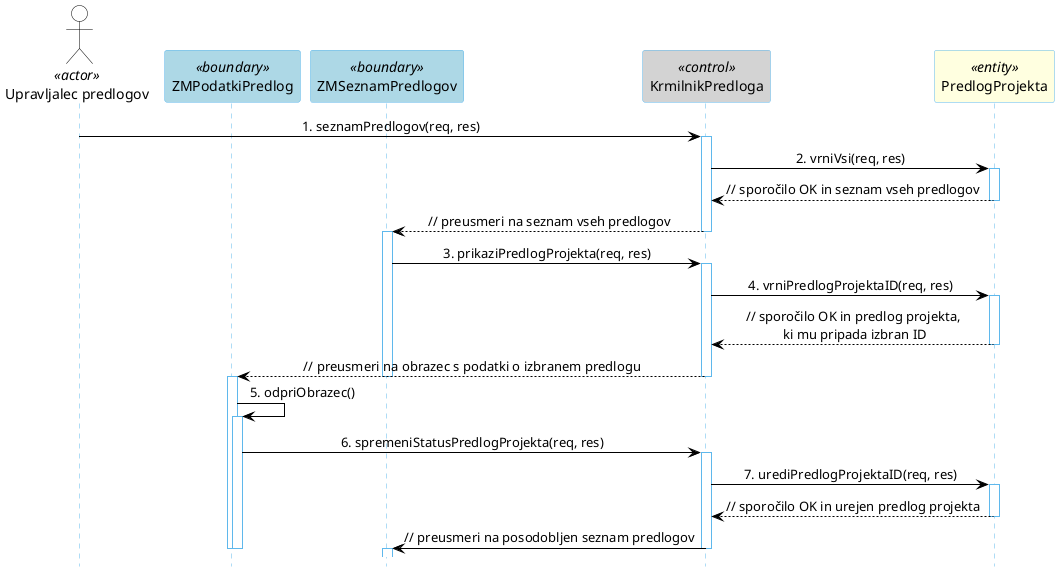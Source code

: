 @startuml
hide footbox

skinparam backgroundcolor transparent
skinparam defaultTextAlignment center
skinparam actorBorderColor black
skinparam actorBackgroundColor white
skinparam arrowColor black  
skinparam sequenceLifeLineBorderColor #5FB8EC
skinparam sequenceParticipantBorderColor #5FB8EC
skinparam sequenceParticipantBackgroundColor white


actor "Upravljalec predlogov" as Prijavljen <<actor>>
participant "ZMPodatkiPredlog" as PodatkiPredlog <<boundary>> #lightBlue
participant "ZMSeznamPredlogov" as SeznamPredlogov <<boundary>>  #lightBlue
participant "KrmilnikPredloga" as PKrmilnik <<control>> #lightGray
participant “PredlogProjekta” as Predloga <<entity>> #lightYellow

Prijavljen -> PKrmilnik: 1. seznamPredlogov(req, res)
activate PKrmilnik
PKrmilnik -> Predloga: 2. vrniVsi(req, res)
activate Predloga
PKrmilnik <-- Predloga: // sporočilo OK in seznam vseh predlogov
deactivate Predloga
SeznamPredlogov <-- PKrmilnik: // preusmeri na seznam vseh predlogov
deactivate PKrmilnik
activate SeznamPredlogov
SeznamPredlogov -> PKrmilnik: 3. prikaziPredlogProjekta(req, res)
activate PKrmilnik
PKrmilnik -> Predloga: 4. vrniPredlogProjektaID(req, res)
activate Predloga
PKrmilnik <-- Predloga: // sporočilo OK in predlog projekta,\n ki mu pripada izbran ID
deactivate Predloga
PodatkiPredlog <-- PKrmilnik: // preusmeri na obrazec s podatki o izbranem predlogu
deactivate PKrmilnik
deactivate SeznamPredlogov
activate PodatkiPredlog
PodatkiPredlog -> PodatkiPredlog: 5. odpriObrazec()
activate PodatkiPredlog
PodatkiPredlog -> PKrmilnik: 6. spremeniStatusPredlogProjekta(req, res)
activate PKrmilnik
PKrmilnik -> Predloga: 7. urediPredlogProjektaID(req, res)
activate Predloga
PKrmilnik <-- Predloga: // sporočilo OK in urejen predlog projekta
deactivate Predloga
SeznamPredlogov <- PKrmilnik: // preusmeri na posodobljen seznam predlogov
deactivate PKrmilnik
deactivate PodatkiPredlog
deactivate PodatkiPredlog
activate SeznamPredlogov
@enduml